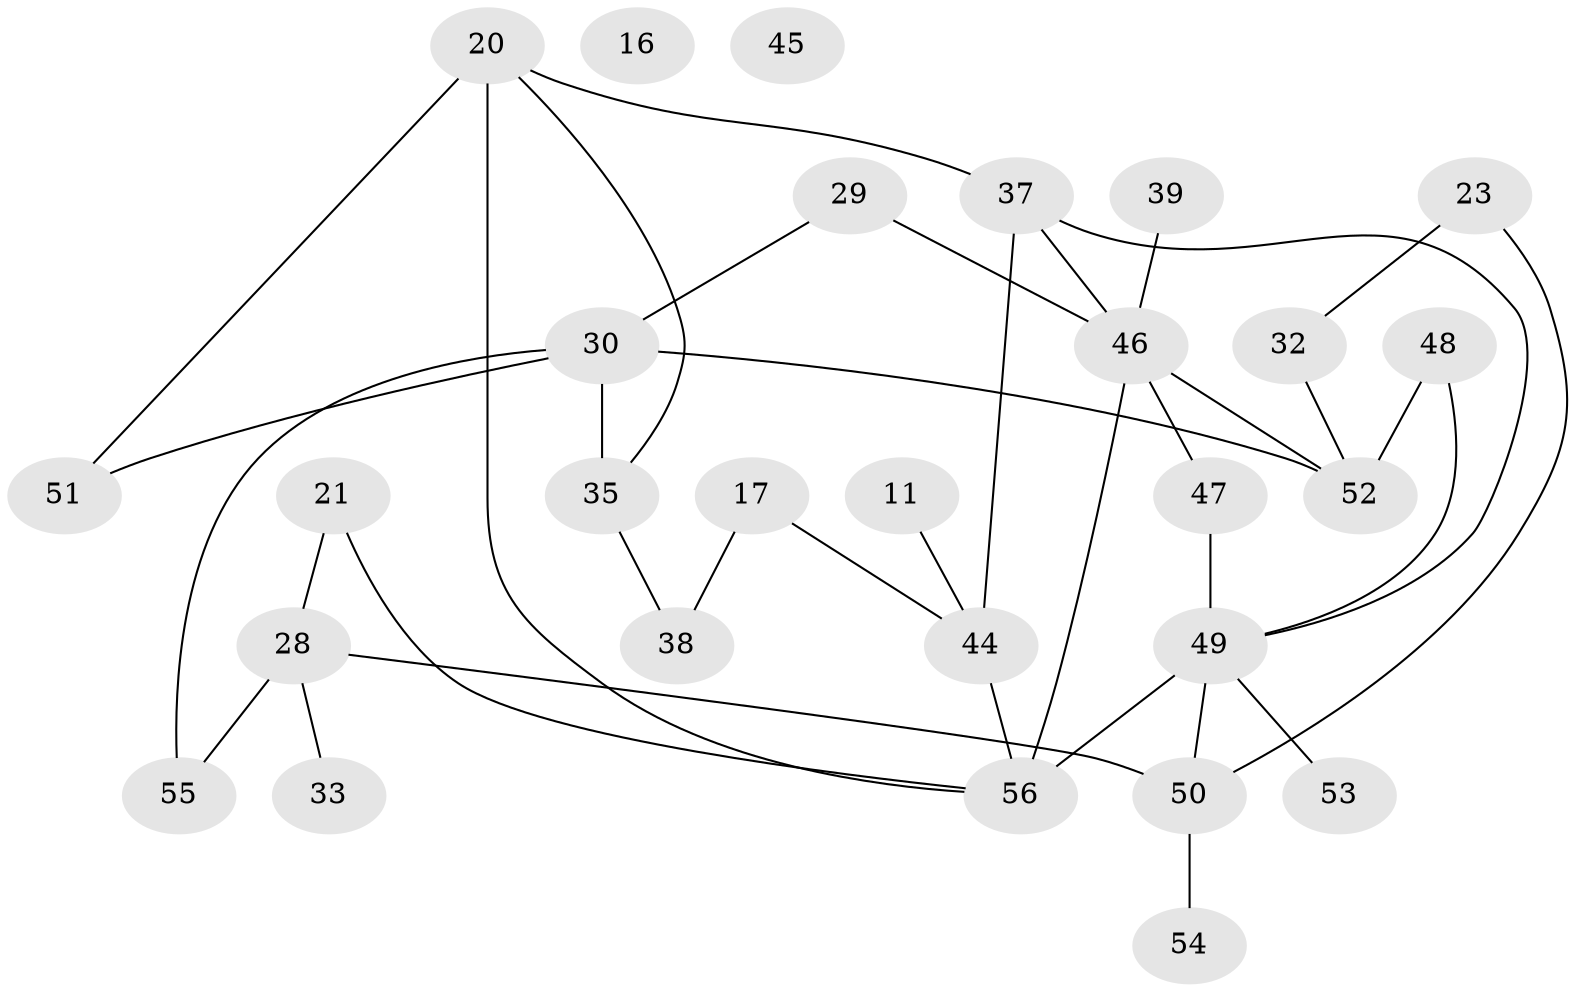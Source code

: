 // original degree distribution, {2: 0.30357142857142855, 3: 0.26785714285714285, 1: 0.14285714285714285, 4: 0.17857142857142858, 6: 0.05357142857142857, 0: 0.03571428571428571, 5: 0.017857142857142856}
// Generated by graph-tools (version 1.1) at 2025/39/03/09/25 04:39:24]
// undirected, 28 vertices, 37 edges
graph export_dot {
graph [start="1"]
  node [color=gray90,style=filled];
  11;
  16;
  17 [super="+13"];
  20 [super="+19"];
  21;
  23;
  28;
  29 [super="+5"];
  30;
  32;
  33;
  35 [super="+31"];
  37 [super="+25"];
  38 [super="+4"];
  39;
  44 [super="+3"];
  45;
  46 [super="+8+22+36+41"];
  47 [super="+2+18"];
  48 [super="+43"];
  49 [super="+40"];
  50 [super="+7"];
  51;
  52 [super="+34"];
  53 [super="+1"];
  54;
  55;
  56 [super="+14+42"];
  11 -- 44;
  17 -- 38;
  17 -- 44;
  20 -- 56 [weight=3];
  20 -- 35;
  20 -- 51;
  20 -- 37 [weight=2];
  21 -- 28;
  21 -- 56;
  23 -- 32;
  23 -- 50;
  28 -- 33;
  28 -- 55;
  28 -- 50;
  29 -- 46;
  29 -- 30;
  30 -- 35 [weight=2];
  30 -- 51;
  30 -- 52;
  30 -- 55;
  32 -- 52;
  35 -- 38;
  37 -- 44 [weight=2];
  37 -- 49;
  37 -- 46;
  39 -- 46;
  44 -- 56;
  46 -- 52 [weight=2];
  46 -- 56 [weight=3];
  46 -- 47;
  47 -- 49 [weight=2];
  48 -- 49;
  48 -- 52;
  49 -- 56 [weight=2];
  49 -- 53;
  49 -- 50;
  50 -- 54;
}
